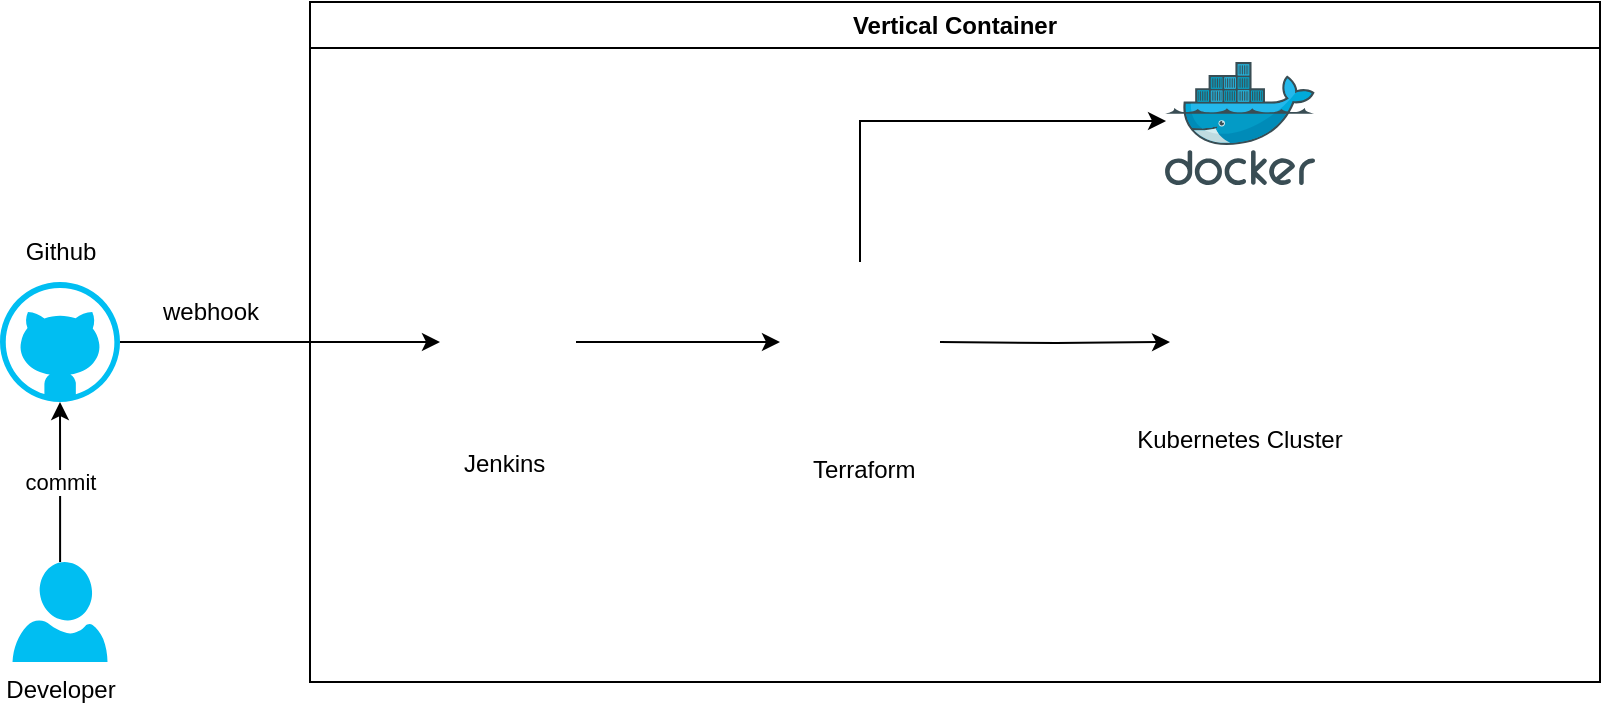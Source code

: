 <mxfile version="24.4.7" type="device">
  <diagram name="Page-1" id="9M0SilQoTQjDtyTF0GOZ">
    <mxGraphModel dx="2514" dy="908" grid="1" gridSize="10" guides="1" tooltips="1" connect="1" arrows="1" fold="1" page="1" pageScale="1" pageWidth="827" pageHeight="1169" math="0" shadow="0">
      <root>
        <mxCell id="0" />
        <mxCell id="1" parent="0" />
        <mxCell id="W-HScG8YqqtfsMqHnre3-1" value="Vertical Container" style="swimlane;whiteSpace=wrap;html=1;" vertex="1" parent="1">
          <mxGeometry x="115" y="40" width="645" height="340" as="geometry" />
        </mxCell>
        <mxCell id="W-HScG8YqqtfsMqHnre3-2" value="Kubernetes Cluster" style="shape=image;verticalLabelPosition=bottom;labelBackgroundColor=default;verticalAlign=top;aspect=fixed;imageAspect=0;image=https://pbs.twimg.com/profile_images/511909265720614913/21_d3cvM_400x400.png;" vertex="1" parent="W-HScG8YqqtfsMqHnre3-1">
          <mxGeometry x="430" y="135" width="70" height="70" as="geometry" />
        </mxCell>
        <mxCell id="W-HScG8YqqtfsMqHnre3-16" style="edgeStyle=orthogonalEdgeStyle;rounded=0;orthogonalLoop=1;jettySize=auto;html=1;entryX=0;entryY=0.5;entryDx=0;entryDy=0;" edge="1" parent="W-HScG8YqqtfsMqHnre3-1" source="W-HScG8YqqtfsMqHnre3-7">
          <mxGeometry relative="1" as="geometry">
            <mxPoint x="235" y="170" as="targetPoint" />
          </mxGeometry>
        </mxCell>
        <mxCell id="W-HScG8YqqtfsMqHnre3-7" value="Jenkins " style="shape=image;verticalLabelPosition=bottom;labelBackgroundColor=default;verticalAlign=top;aspect=fixed;imageAspect=0;image=https://upload.wikimedia.org/wikipedia/commons/thumb/e/e9/Jenkins_logo.svg/1483px-Jenkins_logo.svg.png;" vertex="1" parent="W-HScG8YqqtfsMqHnre3-1">
          <mxGeometry x="65" y="123.05" width="68" height="93.9" as="geometry" />
        </mxCell>
        <mxCell id="W-HScG8YqqtfsMqHnre3-17" style="edgeStyle=orthogonalEdgeStyle;rounded=0;orthogonalLoop=1;jettySize=auto;html=1;entryX=0;entryY=0.5;entryDx=0;entryDy=0;" edge="1" parent="W-HScG8YqqtfsMqHnre3-1" target="W-HScG8YqqtfsMqHnre3-2">
          <mxGeometry relative="1" as="geometry">
            <mxPoint x="315" y="170" as="sourcePoint" />
          </mxGeometry>
        </mxCell>
        <mxCell id="W-HScG8YqqtfsMqHnre3-18" value="" style="image;sketch=0;aspect=fixed;html=1;points=[];align=center;fontSize=12;image=img/lib/mscae/Docker.svg;" vertex="1" parent="W-HScG8YqqtfsMqHnre3-1">
          <mxGeometry x="427.5" y="30" width="75" height="61.5" as="geometry" />
        </mxCell>
        <mxCell id="W-HScG8YqqtfsMqHnre3-19" style="edgeStyle=orthogonalEdgeStyle;rounded=0;orthogonalLoop=1;jettySize=auto;html=1;entryX=0.007;entryY=0.48;entryDx=0;entryDy=0;entryPerimeter=0;" edge="1" parent="W-HScG8YqqtfsMqHnre3-1" target="W-HScG8YqqtfsMqHnre3-18">
          <mxGeometry relative="1" as="geometry">
            <mxPoint x="275" y="130" as="sourcePoint" />
            <Array as="points">
              <mxPoint x="275" y="60" />
            </Array>
          </mxGeometry>
        </mxCell>
        <mxCell id="W-HScG8YqqtfsMqHnre3-20" value="Terraform" style="shape=image;verticalLabelPosition=bottom;labelBackgroundColor=default;verticalAlign=top;aspect=fixed;imageAspect=0;image=https://www.aviator.co/blog/wp-content/uploads/2023/01/terraform.png;" vertex="1" parent="W-HScG8YqqtfsMqHnre3-1">
          <mxGeometry x="210" y="119.3" width="134.23" height="100.7" as="geometry" />
        </mxCell>
        <mxCell id="W-HScG8YqqtfsMqHnre3-3" value="Developer" style="verticalLabelPosition=bottom;html=1;verticalAlign=top;align=center;strokeColor=none;fillColor=#00BEF2;shape=mxgraph.azure.user;" vertex="1" parent="1">
          <mxGeometry x="-33.75" y="320" width="47.5" height="50" as="geometry" />
        </mxCell>
        <mxCell id="W-HScG8YqqtfsMqHnre3-9" style="edgeStyle=orthogonalEdgeStyle;rounded=0;orthogonalLoop=1;jettySize=auto;html=1;entryX=0;entryY=0.5;entryDx=0;entryDy=0;" edge="1" parent="1" source="W-HScG8YqqtfsMqHnre3-4" target="W-HScG8YqqtfsMqHnre3-7">
          <mxGeometry relative="1" as="geometry">
            <mxPoint x="140" y="210" as="targetPoint" />
          </mxGeometry>
        </mxCell>
        <mxCell id="W-HScG8YqqtfsMqHnre3-4" value="" style="verticalLabelPosition=bottom;html=1;verticalAlign=top;align=center;strokeColor=none;fillColor=#00BEF2;shape=mxgraph.azure.github_code;pointerEvents=1;" vertex="1" parent="1">
          <mxGeometry x="-40" y="180" width="60" height="60" as="geometry" />
        </mxCell>
        <mxCell id="W-HScG8YqqtfsMqHnre3-6" value="commit" style="edgeStyle=orthogonalEdgeStyle;rounded=0;orthogonalLoop=1;jettySize=auto;html=1;entryX=0.5;entryY=1;entryDx=0;entryDy=0;entryPerimeter=0;" edge="1" parent="1" source="W-HScG8YqqtfsMqHnre3-3" target="W-HScG8YqqtfsMqHnre3-4">
          <mxGeometry relative="1" as="geometry" />
        </mxCell>
        <mxCell id="W-HScG8YqqtfsMqHnre3-13" value="Github" style="text;html=1;align=center;verticalAlign=middle;resizable=0;points=[];autosize=1;strokeColor=none;fillColor=none;" vertex="1" parent="1">
          <mxGeometry x="-40" y="150" width="60" height="30" as="geometry" />
        </mxCell>
        <mxCell id="W-HScG8YqqtfsMqHnre3-14" value="webhook" style="text;html=1;align=center;verticalAlign=middle;resizable=0;points=[];autosize=1;strokeColor=none;fillColor=none;" vertex="1" parent="1">
          <mxGeometry x="30" y="180" width="70" height="30" as="geometry" />
        </mxCell>
      </root>
    </mxGraphModel>
  </diagram>
</mxfile>
